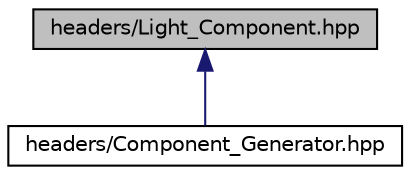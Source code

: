 digraph "headers/Light_Component.hpp"
{
 // LATEX_PDF_SIZE
  edge [fontname="Helvetica",fontsize="10",labelfontname="Helvetica",labelfontsize="10"];
  node [fontname="Helvetica",fontsize="10",shape=record];
  Node6 [label="headers/Light_Component.hpp",height=0.2,width=0.4,color="black", fillcolor="grey75", style="filled", fontcolor="black",tooltip="Light render component."];
  Node6 -> Node7 [dir="back",color="midnightblue",fontsize="10",style="solid",fontname="Helvetica"];
  Node7 [label="headers/Component_Generator.hpp",height=0.2,width=0.4,color="black", fillcolor="white", style="filled",URL="$d2/de4/_component___generator_8hpp.html",tooltip="Generator of components, store and create components."];
}
